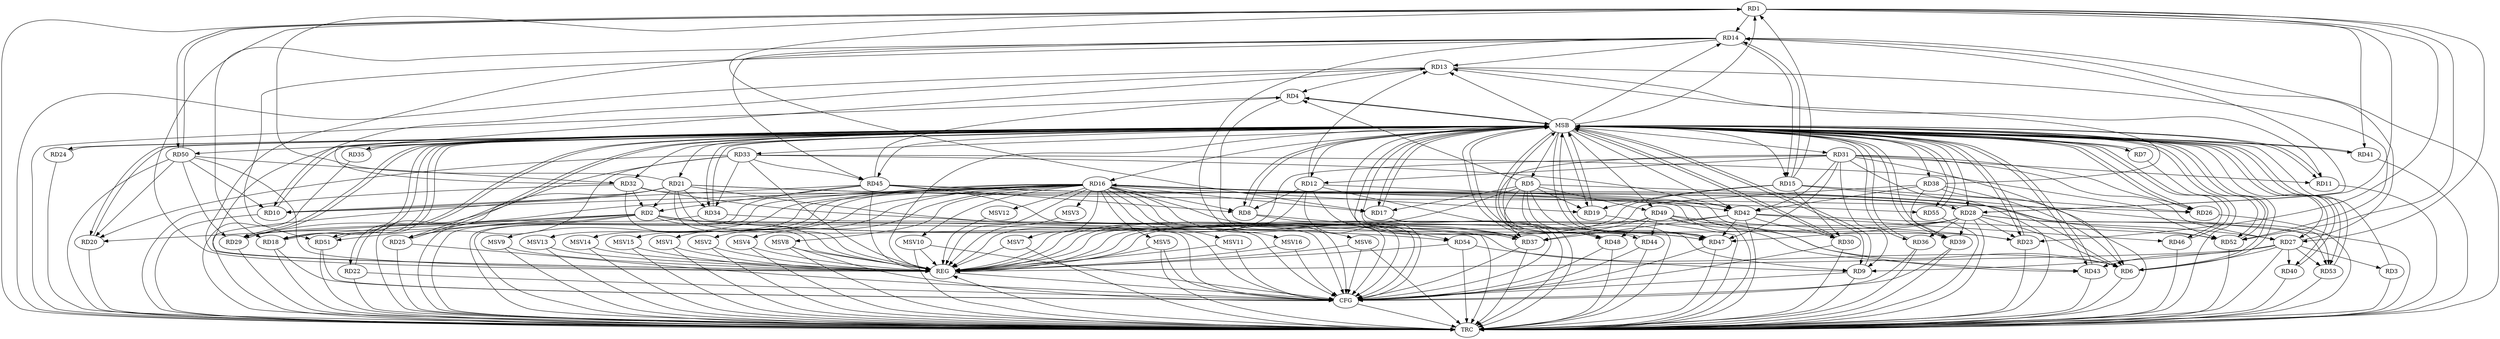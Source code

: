 strict digraph G {
  RD1 [ label="RD1" ];
  RD2 [ label="RD2" ];
  RD3 [ label="RD3" ];
  RD4 [ label="RD4" ];
  RD5 [ label="RD5" ];
  RD6 [ label="RD6" ];
  RD7 [ label="RD7" ];
  RD8 [ label="RD8" ];
  RD9 [ label="RD9" ];
  RD10 [ label="RD10" ];
  RD11 [ label="RD11" ];
  RD12 [ label="RD12" ];
  RD13 [ label="RD13" ];
  RD14 [ label="RD14" ];
  RD15 [ label="RD15" ];
  RD16 [ label="RD16" ];
  RD17 [ label="RD17" ];
  RD18 [ label="RD18" ];
  RD19 [ label="RD19" ];
  RD20 [ label="RD20" ];
  RD21 [ label="RD21" ];
  RD22 [ label="RD22" ];
  RD23 [ label="RD23" ];
  RD24 [ label="RD24" ];
  RD25 [ label="RD25" ];
  RD26 [ label="RD26" ];
  RD27 [ label="RD27" ];
  RD28 [ label="RD28" ];
  RD29 [ label="RD29" ];
  RD30 [ label="RD30" ];
  RD31 [ label="RD31" ];
  RD32 [ label="RD32" ];
  RD33 [ label="RD33" ];
  RD34 [ label="RD34" ];
  RD35 [ label="RD35" ];
  RD36 [ label="RD36" ];
  RD37 [ label="RD37" ];
  RD38 [ label="RD38" ];
  RD39 [ label="RD39" ];
  RD40 [ label="RD40" ];
  RD41 [ label="RD41" ];
  RD42 [ label="RD42" ];
  RD43 [ label="RD43" ];
  RD44 [ label="RD44" ];
  RD45 [ label="RD45" ];
  RD46 [ label="RD46" ];
  RD47 [ label="RD47" ];
  RD48 [ label="RD48" ];
  RD49 [ label="RD49" ];
  RD50 [ label="RD50" ];
  RD51 [ label="RD51" ];
  RD52 [ label="RD52" ];
  RD53 [ label="RD53" ];
  RD54 [ label="RD54" ];
  RD55 [ label="RD55" ];
  REG [ label="REG" ];
  MSB [ label="MSB" ];
  CFG [ label="CFG" ];
  TRC [ label="TRC" ];
  MSV1 [ label="MSV1" ];
  MSV2 [ label="MSV2" ];
  MSV3 [ label="MSV3" ];
  MSV4 [ label="MSV4" ];
  MSV5 [ label="MSV5" ];
  MSV6 [ label="MSV6" ];
  MSV7 [ label="MSV7" ];
  MSV8 [ label="MSV8" ];
  MSV9 [ label="MSV9" ];
  MSV10 [ label="MSV10" ];
  MSV11 [ label="MSV11" ];
  MSV12 [ label="MSV12" ];
  MSV13 [ label="MSV13" ];
  MSV14 [ label="MSV14" ];
  MSV15 [ label="MSV15" ];
  MSV16 [ label="MSV16" ];
  RD1 -> RD14;
  RD15 -> RD1;
  RD1 -> RD17;
  RD21 -> RD1;
  RD1 -> RD23;
  RD1 -> RD27;
  RD1 -> RD28;
  RD1 -> RD41;
  RD1 -> RD50;
  RD50 -> RD1;
  RD1 -> RD52;
  RD2 -> RD6;
  RD2 -> RD18;
  RD2 -> RD20;
  RD21 -> RD2;
  RD2 -> RD25;
  RD32 -> RD2;
  RD45 -> RD2;
  RD2 -> RD47;
  RD2 -> RD51;
  RD2 -> RD54;
  RD27 -> RD3;
  RD5 -> RD4;
  RD13 -> RD4;
  RD45 -> RD4;
  RD5 -> RD6;
  RD5 -> RD9;
  RD5 -> RD17;
  RD5 -> RD19;
  RD5 -> RD37;
  RD5 -> RD47;
  RD5 -> RD49;
  RD27 -> RD6;
  RD28 -> RD6;
  RD31 -> RD6;
  RD38 -> RD6;
  RD49 -> RD6;
  RD12 -> RD8;
  RD16 -> RD8;
  RD45 -> RD8;
  RD27 -> RD9;
  RD31 -> RD9;
  RD54 -> RD9;
  RD16 -> RD10;
  RD21 -> RD10;
  RD45 -> RD10;
  RD50 -> RD10;
  RD13 -> RD11;
  RD31 -> RD11;
  RD12 -> RD13;
  RD31 -> RD12;
  RD12 -> RD37;
  RD12 -> RD42;
  RD14 -> RD13;
  RD32 -> RD13;
  RD38 -> RD13;
  RD13 -> RD52;
  RD14 -> RD15;
  RD15 -> RD14;
  RD14 -> RD18;
  RD27 -> RD14;
  RD28 -> RD14;
  RD14 -> RD45;
  RD14 -> RD51;
  RD15 -> RD19;
  RD15 -> RD26;
  RD15 -> RD30;
  RD16 -> RD17;
  RD16 -> RD19;
  RD16 -> RD23;
  RD16 -> RD28;
  RD28 -> RD16;
  RD16 -> RD29;
  RD16 -> RD37;
  RD16 -> RD52;
  RD16 -> RD55;
  RD33 -> RD20;
  RD50 -> RD20;
  RD21 -> RD26;
  RD21 -> RD29;
  RD21 -> RD34;
  RD21 -> RD37;
  RD21 -> RD42;
  RD28 -> RD23;
  RD49 -> RD23;
  RD33 -> RD25;
  RD31 -> RD26;
  RD28 -> RD27;
  RD31 -> RD27;
  RD27 -> RD40;
  RD27 -> RD43;
  RD27 -> RD53;
  RD28 -> RD29;
  RD28 -> RD36;
  RD28 -> RD39;
  RD28 -> RD47;
  RD28 -> RD53;
  RD50 -> RD29;
  RD42 -> RD30;
  RD31 -> RD42;
  RD31 -> RD47;
  RD31 -> RD48;
  RD32 -> RD43;
  RD32 -> RD47;
  RD50 -> RD32;
  RD33 -> RD34;
  RD33 -> RD42;
  RD33 -> RD45;
  RD33 -> RD52;
  RD42 -> RD37;
  RD49 -> RD37;
  RD38 -> RD39;
  RD38 -> RD42;
  RD45 -> RD39;
  RD42 -> RD46;
  RD42 -> RD47;
  RD42 -> RD52;
  RD49 -> RD43;
  RD49 -> RD44;
  RD45 -> RD53;
  RD49 -> RD48;
  RD1 -> REG;
  RD2 -> REG;
  RD5 -> REG;
  RD12 -> REG;
  RD13 -> REG;
  RD14 -> REG;
  RD15 -> REG;
  RD16 -> REG;
  RD21 -> REG;
  RD27 -> REG;
  RD28 -> REG;
  RD31 -> REG;
  RD32 -> REG;
  RD33 -> REG;
  RD38 -> REG;
  RD42 -> REG;
  RD45 -> REG;
  RD49 -> REG;
  RD50 -> REG;
  RD54 -> REG;
  RD3 -> MSB;
  MSB -> RD14;
  MSB -> RD21;
  MSB -> RD30;
  MSB -> RD31;
  MSB -> RD35;
  MSB -> RD39;
  MSB -> RD40;
  MSB -> RD45;
  MSB -> RD46;
  MSB -> RD55;
  MSB -> REG;
  RD4 -> MSB;
  MSB -> RD9;
  MSB -> RD10;
  MSB -> RD26;
  MSB -> RD32;
  MSB -> RD33;
  RD6 -> MSB;
  MSB -> RD1;
  MSB -> RD24;
  MSB -> RD41;
  MSB -> RD47;
  RD7 -> MSB;
  MSB -> RD12;
  MSB -> RD13;
  MSB -> RD18;
  MSB -> RD19;
  MSB -> RD27;
  RD8 -> MSB;
  MSB -> RD5;
  MSB -> RD7;
  MSB -> RD17;
  MSB -> RD29;
  MSB -> RD50;
  MSB -> RD53;
  RD9 -> MSB;
  MSB -> RD4;
  MSB -> RD16;
  MSB -> RD44;
  MSB -> RD48;
  MSB -> RD52;
  RD10 -> MSB;
  MSB -> RD6;
  MSB -> RD25;
  RD11 -> MSB;
  MSB -> RD8;
  MSB -> RD43;
  RD17 -> MSB;
  RD18 -> MSB;
  MSB -> RD15;
  MSB -> RD42;
  RD19 -> MSB;
  MSB -> RD36;
  MSB -> RD51;
  RD20 -> MSB;
  MSB -> RD49;
  MSB -> RD54;
  RD22 -> MSB;
  RD23 -> MSB;
  RD24 -> MSB;
  RD25 -> MSB;
  RD26 -> MSB;
  RD29 -> MSB;
  RD30 -> MSB;
  MSB -> RD28;
  MSB -> RD34;
  MSB -> RD38;
  RD34 -> MSB;
  MSB -> RD37;
  RD35 -> MSB;
  RD36 -> MSB;
  RD37 -> MSB;
  RD39 -> MSB;
  RD40 -> MSB;
  MSB -> RD11;
  MSB -> RD22;
  RD41 -> MSB;
  RD43 -> MSB;
  RD44 -> MSB;
  RD46 -> MSB;
  RD47 -> MSB;
  MSB -> RD23;
  RD48 -> MSB;
  RD51 -> MSB;
  RD52 -> MSB;
  RD53 -> MSB;
  MSB -> RD20;
  RD55 -> MSB;
  RD48 -> CFG;
  RD47 -> CFG;
  RD18 -> CFG;
  RD4 -> CFG;
  RD45 -> CFG;
  RD36 -> CFG;
  RD17 -> CFG;
  RD34 -> CFG;
  RD12 -> CFG;
  RD8 -> CFG;
  RD21 -> CFG;
  RD37 -> CFG;
  RD14 -> CFG;
  RD44 -> CFG;
  RD9 -> CFG;
  RD22 -> CFG;
  RD25 -> CFG;
  RD2 -> CFG;
  RD30 -> CFG;
  RD39 -> CFG;
  RD16 -> CFG;
  RD51 -> CFG;
  REG -> CFG;
  RD1 -> TRC;
  RD2 -> TRC;
  RD3 -> TRC;
  RD4 -> TRC;
  RD5 -> TRC;
  RD6 -> TRC;
  RD7 -> TRC;
  RD8 -> TRC;
  RD9 -> TRC;
  RD10 -> TRC;
  RD11 -> TRC;
  RD12 -> TRC;
  RD13 -> TRC;
  RD14 -> TRC;
  RD15 -> TRC;
  RD16 -> TRC;
  RD17 -> TRC;
  RD18 -> TRC;
  RD19 -> TRC;
  RD20 -> TRC;
  RD21 -> TRC;
  RD22 -> TRC;
  RD23 -> TRC;
  RD24 -> TRC;
  RD25 -> TRC;
  RD26 -> TRC;
  RD27 -> TRC;
  RD28 -> TRC;
  RD29 -> TRC;
  RD30 -> TRC;
  RD31 -> TRC;
  RD32 -> TRC;
  RD33 -> TRC;
  RD34 -> TRC;
  RD35 -> TRC;
  RD36 -> TRC;
  RD37 -> TRC;
  RD38 -> TRC;
  RD39 -> TRC;
  RD40 -> TRC;
  RD41 -> TRC;
  RD42 -> TRC;
  RD43 -> TRC;
  RD44 -> TRC;
  RD45 -> TRC;
  RD46 -> TRC;
  RD47 -> TRC;
  RD48 -> TRC;
  RD49 -> TRC;
  RD50 -> TRC;
  RD51 -> TRC;
  RD52 -> TRC;
  RD53 -> TRC;
  RD54 -> TRC;
  RD55 -> TRC;
  CFG -> TRC;
  TRC -> REG;
  RD16 -> MSV1;
  RD16 -> MSV2;
  MSV1 -> REG;
  MSV1 -> TRC;
  MSV2 -> REG;
  MSV2 -> TRC;
  RD16 -> MSV3;
  MSV3 -> REG;
  RD16 -> MSV4;
  RD16 -> MSV5;
  RD16 -> MSV6;
  MSV4 -> REG;
  MSV4 -> TRC;
  MSV5 -> REG;
  MSV5 -> TRC;
  MSV5 -> CFG;
  MSV6 -> REG;
  MSV6 -> TRC;
  MSV6 -> CFG;
  RD16 -> MSV7;
  MSV7 -> REG;
  MSV7 -> TRC;
  RD16 -> MSV8;
  MSV8 -> REG;
  MSV8 -> TRC;
  MSV8 -> CFG;
  RD16 -> MSV9;
  RD16 -> MSV10;
  RD16 -> MSV11;
  MSV9 -> REG;
  MSV9 -> TRC;
  MSV10 -> REG;
  MSV10 -> TRC;
  MSV10 -> CFG;
  MSV11 -> REG;
  MSV11 -> CFG;
  RD16 -> MSV12;
  MSV12 -> REG;
  RD16 -> MSV13;
  MSV13 -> REG;
  MSV13 -> TRC;
  RD16 -> MSV14;
  RD16 -> MSV15;
  MSV14 -> REG;
  MSV14 -> TRC;
  MSV15 -> REG;
  MSV15 -> TRC;
  RD16 -> MSV16;
  MSV16 -> REG;
  MSV16 -> CFG;
}
